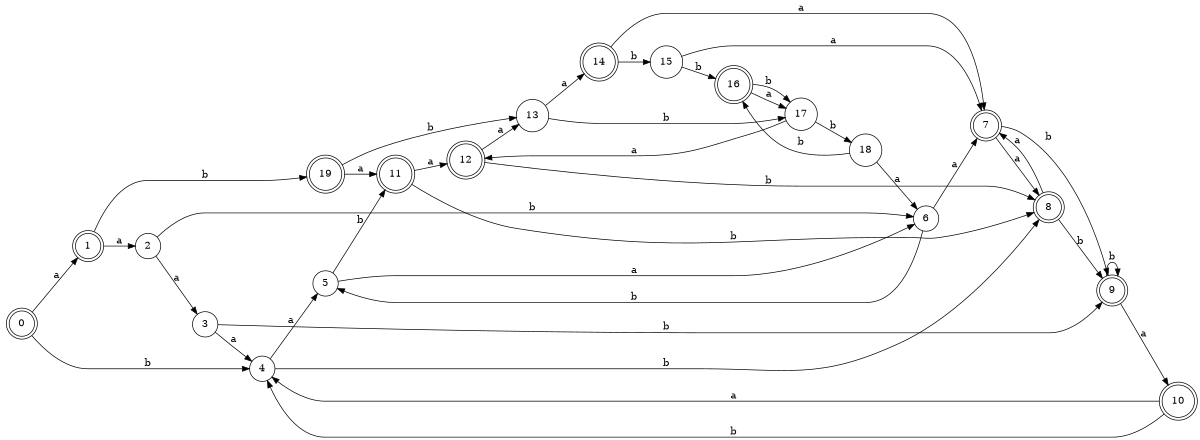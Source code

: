 digraph n16_6 {
__start0 [label="" shape="none"];

rankdir=LR;
size="8,5";

s0 [style="rounded,filled", color="black", fillcolor="white" shape="doublecircle", label="0"];
s1 [style="rounded,filled", color="black", fillcolor="white" shape="doublecircle", label="1"];
s2 [style="filled", color="black", fillcolor="white" shape="circle", label="2"];
s3 [style="filled", color="black", fillcolor="white" shape="circle", label="3"];
s4 [style="filled", color="black", fillcolor="white" shape="circle", label="4"];
s5 [style="filled", color="black", fillcolor="white" shape="circle", label="5"];
s6 [style="filled", color="black", fillcolor="white" shape="circle", label="6"];
s7 [style="rounded,filled", color="black", fillcolor="white" shape="doublecircle", label="7"];
s8 [style="rounded,filled", color="black", fillcolor="white" shape="doublecircle", label="8"];
s9 [style="rounded,filled", color="black", fillcolor="white" shape="doublecircle", label="9"];
s10 [style="rounded,filled", color="black", fillcolor="white" shape="doublecircle", label="10"];
s11 [style="rounded,filled", color="black", fillcolor="white" shape="doublecircle", label="11"];
s12 [style="rounded,filled", color="black", fillcolor="white" shape="doublecircle", label="12"];
s13 [style="filled", color="black", fillcolor="white" shape="circle", label="13"];
s14 [style="rounded,filled", color="black", fillcolor="white" shape="doublecircle", label="14"];
s15 [style="filled", color="black", fillcolor="white" shape="circle", label="15"];
s16 [style="rounded,filled", color="black", fillcolor="white" shape="doublecircle", label="16"];
s17 [style="filled", color="black", fillcolor="white" shape="circle", label="17"];
s18 [style="filled", color="black", fillcolor="white" shape="circle", label="18"];
s19 [style="rounded,filled", color="black", fillcolor="white" shape="doublecircle", label="19"];
s0 -> s1 [label="a"];
s0 -> s4 [label="b"];
s1 -> s2 [label="a"];
s1 -> s19 [label="b"];
s2 -> s3 [label="a"];
s2 -> s6 [label="b"];
s3 -> s4 [label="a"];
s3 -> s9 [label="b"];
s4 -> s5 [label="a"];
s4 -> s8 [label="b"];
s5 -> s6 [label="a"];
s5 -> s11 [label="b"];
s6 -> s7 [label="a"];
s6 -> s5 [label="b"];
s7 -> s8 [label="a"];
s7 -> s9 [label="b"];
s8 -> s7 [label="a"];
s8 -> s9 [label="b"];
s9 -> s10 [label="a"];
s9 -> s9 [label="b"];
s10 -> s4 [label="a"];
s10 -> s4 [label="b"];
s11 -> s12 [label="a"];
s11 -> s8 [label="b"];
s12 -> s13 [label="a"];
s12 -> s8 [label="b"];
s13 -> s14 [label="a"];
s13 -> s17 [label="b"];
s14 -> s7 [label="a"];
s14 -> s15 [label="b"];
s15 -> s7 [label="a"];
s15 -> s16 [label="b"];
s16 -> s17 [label="a"];
s16 -> s17 [label="b"];
s17 -> s12 [label="a"];
s17 -> s18 [label="b"];
s18 -> s6 [label="a"];
s18 -> s16 [label="b"];
s19 -> s11 [label="a"];
s19 -> s13 [label="b"];

}